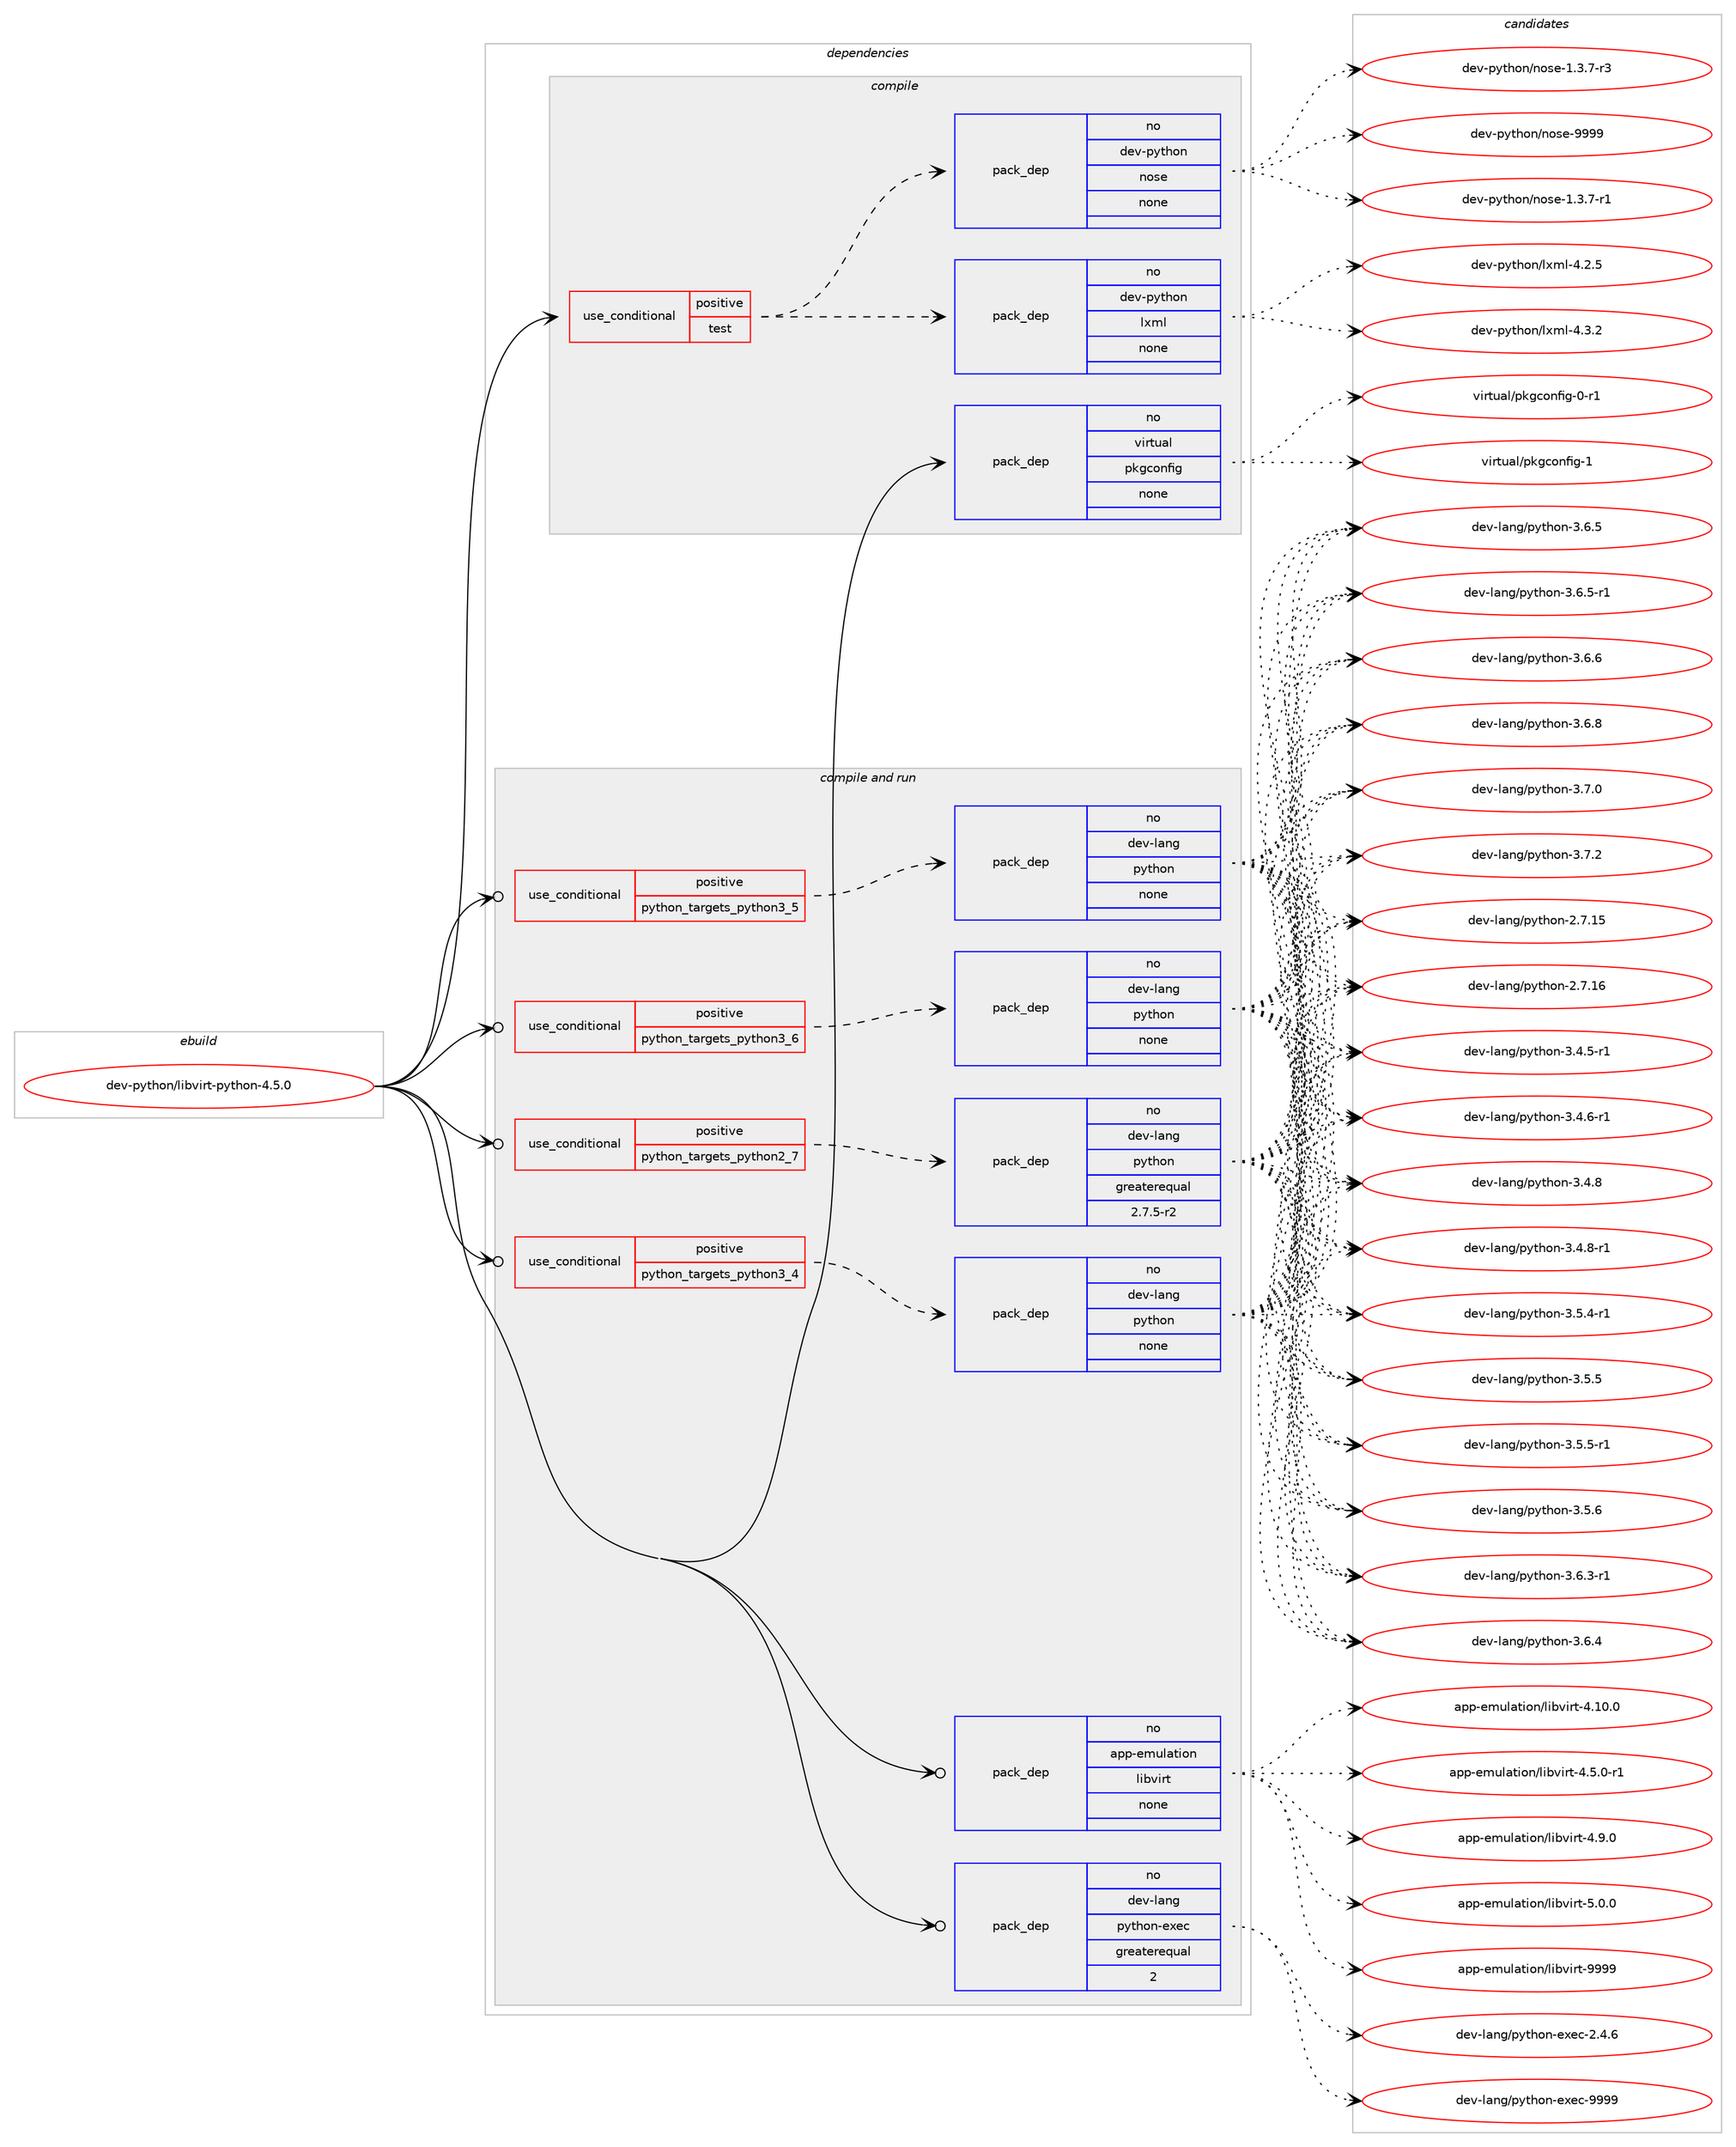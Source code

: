 digraph prolog {

# *************
# Graph options
# *************

newrank=true;
concentrate=true;
compound=true;
graph [rankdir=LR,fontname=Helvetica,fontsize=10,ranksep=1.5];#, ranksep=2.5, nodesep=0.2];
edge  [arrowhead=vee];
node  [fontname=Helvetica,fontsize=10];

# **********
# The ebuild
# **********

subgraph cluster_leftcol {
color=gray;
rank=same;
label=<<i>ebuild</i>>;
id [label="dev-python/libvirt-python-4.5.0", color=red, width=4, href="../dev-python/libvirt-python-4.5.0.svg"];
}

# ****************
# The dependencies
# ****************

subgraph cluster_midcol {
color=gray;
label=<<i>dependencies</i>>;
subgraph cluster_compile {
fillcolor="#eeeeee";
style=filled;
label=<<i>compile</i>>;
subgraph cond376871 {
dependency1417102 [label=<<TABLE BORDER="0" CELLBORDER="1" CELLSPACING="0" CELLPADDING="4"><TR><TD ROWSPAN="3" CELLPADDING="10">use_conditional</TD></TR><TR><TD>positive</TD></TR><TR><TD>test</TD></TR></TABLE>>, shape=none, color=red];
subgraph pack1016958 {
dependency1417103 [label=<<TABLE BORDER="0" CELLBORDER="1" CELLSPACING="0" CELLPADDING="4" WIDTH="220"><TR><TD ROWSPAN="6" CELLPADDING="30">pack_dep</TD></TR><TR><TD WIDTH="110">no</TD></TR><TR><TD>dev-python</TD></TR><TR><TD>lxml</TD></TR><TR><TD>none</TD></TR><TR><TD></TD></TR></TABLE>>, shape=none, color=blue];
}
dependency1417102:e -> dependency1417103:w [weight=20,style="dashed",arrowhead="vee"];
subgraph pack1016959 {
dependency1417104 [label=<<TABLE BORDER="0" CELLBORDER="1" CELLSPACING="0" CELLPADDING="4" WIDTH="220"><TR><TD ROWSPAN="6" CELLPADDING="30">pack_dep</TD></TR><TR><TD WIDTH="110">no</TD></TR><TR><TD>dev-python</TD></TR><TR><TD>nose</TD></TR><TR><TD>none</TD></TR><TR><TD></TD></TR></TABLE>>, shape=none, color=blue];
}
dependency1417102:e -> dependency1417104:w [weight=20,style="dashed",arrowhead="vee"];
}
id:e -> dependency1417102:w [weight=20,style="solid",arrowhead="vee"];
subgraph pack1016960 {
dependency1417105 [label=<<TABLE BORDER="0" CELLBORDER="1" CELLSPACING="0" CELLPADDING="4" WIDTH="220"><TR><TD ROWSPAN="6" CELLPADDING="30">pack_dep</TD></TR><TR><TD WIDTH="110">no</TD></TR><TR><TD>virtual</TD></TR><TR><TD>pkgconfig</TD></TR><TR><TD>none</TD></TR><TR><TD></TD></TR></TABLE>>, shape=none, color=blue];
}
id:e -> dependency1417105:w [weight=20,style="solid",arrowhead="vee"];
}
subgraph cluster_compileandrun {
fillcolor="#eeeeee";
style=filled;
label=<<i>compile and run</i>>;
subgraph cond376872 {
dependency1417106 [label=<<TABLE BORDER="0" CELLBORDER="1" CELLSPACING="0" CELLPADDING="4"><TR><TD ROWSPAN="3" CELLPADDING="10">use_conditional</TD></TR><TR><TD>positive</TD></TR><TR><TD>python_targets_python2_7</TD></TR></TABLE>>, shape=none, color=red];
subgraph pack1016961 {
dependency1417107 [label=<<TABLE BORDER="0" CELLBORDER="1" CELLSPACING="0" CELLPADDING="4" WIDTH="220"><TR><TD ROWSPAN="6" CELLPADDING="30">pack_dep</TD></TR><TR><TD WIDTH="110">no</TD></TR><TR><TD>dev-lang</TD></TR><TR><TD>python</TD></TR><TR><TD>greaterequal</TD></TR><TR><TD>2.7.5-r2</TD></TR></TABLE>>, shape=none, color=blue];
}
dependency1417106:e -> dependency1417107:w [weight=20,style="dashed",arrowhead="vee"];
}
id:e -> dependency1417106:w [weight=20,style="solid",arrowhead="odotvee"];
subgraph cond376873 {
dependency1417108 [label=<<TABLE BORDER="0" CELLBORDER="1" CELLSPACING="0" CELLPADDING="4"><TR><TD ROWSPAN="3" CELLPADDING="10">use_conditional</TD></TR><TR><TD>positive</TD></TR><TR><TD>python_targets_python3_4</TD></TR></TABLE>>, shape=none, color=red];
subgraph pack1016962 {
dependency1417109 [label=<<TABLE BORDER="0" CELLBORDER="1" CELLSPACING="0" CELLPADDING="4" WIDTH="220"><TR><TD ROWSPAN="6" CELLPADDING="30">pack_dep</TD></TR><TR><TD WIDTH="110">no</TD></TR><TR><TD>dev-lang</TD></TR><TR><TD>python</TD></TR><TR><TD>none</TD></TR><TR><TD></TD></TR></TABLE>>, shape=none, color=blue];
}
dependency1417108:e -> dependency1417109:w [weight=20,style="dashed",arrowhead="vee"];
}
id:e -> dependency1417108:w [weight=20,style="solid",arrowhead="odotvee"];
subgraph cond376874 {
dependency1417110 [label=<<TABLE BORDER="0" CELLBORDER="1" CELLSPACING="0" CELLPADDING="4"><TR><TD ROWSPAN="3" CELLPADDING="10">use_conditional</TD></TR><TR><TD>positive</TD></TR><TR><TD>python_targets_python3_5</TD></TR></TABLE>>, shape=none, color=red];
subgraph pack1016963 {
dependency1417111 [label=<<TABLE BORDER="0" CELLBORDER="1" CELLSPACING="0" CELLPADDING="4" WIDTH="220"><TR><TD ROWSPAN="6" CELLPADDING="30">pack_dep</TD></TR><TR><TD WIDTH="110">no</TD></TR><TR><TD>dev-lang</TD></TR><TR><TD>python</TD></TR><TR><TD>none</TD></TR><TR><TD></TD></TR></TABLE>>, shape=none, color=blue];
}
dependency1417110:e -> dependency1417111:w [weight=20,style="dashed",arrowhead="vee"];
}
id:e -> dependency1417110:w [weight=20,style="solid",arrowhead="odotvee"];
subgraph cond376875 {
dependency1417112 [label=<<TABLE BORDER="0" CELLBORDER="1" CELLSPACING="0" CELLPADDING="4"><TR><TD ROWSPAN="3" CELLPADDING="10">use_conditional</TD></TR><TR><TD>positive</TD></TR><TR><TD>python_targets_python3_6</TD></TR></TABLE>>, shape=none, color=red];
subgraph pack1016964 {
dependency1417113 [label=<<TABLE BORDER="0" CELLBORDER="1" CELLSPACING="0" CELLPADDING="4" WIDTH="220"><TR><TD ROWSPAN="6" CELLPADDING="30">pack_dep</TD></TR><TR><TD WIDTH="110">no</TD></TR><TR><TD>dev-lang</TD></TR><TR><TD>python</TD></TR><TR><TD>none</TD></TR><TR><TD></TD></TR></TABLE>>, shape=none, color=blue];
}
dependency1417112:e -> dependency1417113:w [weight=20,style="dashed",arrowhead="vee"];
}
id:e -> dependency1417112:w [weight=20,style="solid",arrowhead="odotvee"];
subgraph pack1016965 {
dependency1417114 [label=<<TABLE BORDER="0" CELLBORDER="1" CELLSPACING="0" CELLPADDING="4" WIDTH="220"><TR><TD ROWSPAN="6" CELLPADDING="30">pack_dep</TD></TR><TR><TD WIDTH="110">no</TD></TR><TR><TD>app-emulation</TD></TR><TR><TD>libvirt</TD></TR><TR><TD>none</TD></TR><TR><TD></TD></TR></TABLE>>, shape=none, color=blue];
}
id:e -> dependency1417114:w [weight=20,style="solid",arrowhead="odotvee"];
subgraph pack1016966 {
dependency1417115 [label=<<TABLE BORDER="0" CELLBORDER="1" CELLSPACING="0" CELLPADDING="4" WIDTH="220"><TR><TD ROWSPAN="6" CELLPADDING="30">pack_dep</TD></TR><TR><TD WIDTH="110">no</TD></TR><TR><TD>dev-lang</TD></TR><TR><TD>python-exec</TD></TR><TR><TD>greaterequal</TD></TR><TR><TD>2</TD></TR></TABLE>>, shape=none, color=blue];
}
id:e -> dependency1417115:w [weight=20,style="solid",arrowhead="odotvee"];
}
subgraph cluster_run {
fillcolor="#eeeeee";
style=filled;
label=<<i>run</i>>;
}
}

# **************
# The candidates
# **************

subgraph cluster_choices {
rank=same;
color=gray;
label=<<i>candidates</i>>;

subgraph choice1016958 {
color=black;
nodesep=1;
choice1001011184511212111610411111047108120109108455246504653 [label="dev-python/lxml-4.2.5", color=red, width=4,href="../dev-python/lxml-4.2.5.svg"];
choice1001011184511212111610411111047108120109108455246514650 [label="dev-python/lxml-4.3.2", color=red, width=4,href="../dev-python/lxml-4.3.2.svg"];
dependency1417103:e -> choice1001011184511212111610411111047108120109108455246504653:w [style=dotted,weight="100"];
dependency1417103:e -> choice1001011184511212111610411111047108120109108455246514650:w [style=dotted,weight="100"];
}
subgraph choice1016959 {
color=black;
nodesep=1;
choice10010111845112121116104111110471101111151014549465146554511449 [label="dev-python/nose-1.3.7-r1", color=red, width=4,href="../dev-python/nose-1.3.7-r1.svg"];
choice10010111845112121116104111110471101111151014549465146554511451 [label="dev-python/nose-1.3.7-r3", color=red, width=4,href="../dev-python/nose-1.3.7-r3.svg"];
choice10010111845112121116104111110471101111151014557575757 [label="dev-python/nose-9999", color=red, width=4,href="../dev-python/nose-9999.svg"];
dependency1417104:e -> choice10010111845112121116104111110471101111151014549465146554511449:w [style=dotted,weight="100"];
dependency1417104:e -> choice10010111845112121116104111110471101111151014549465146554511451:w [style=dotted,weight="100"];
dependency1417104:e -> choice10010111845112121116104111110471101111151014557575757:w [style=dotted,weight="100"];
}
subgraph choice1016960 {
color=black;
nodesep=1;
choice11810511411611797108471121071039911111010210510345484511449 [label="virtual/pkgconfig-0-r1", color=red, width=4,href="../virtual/pkgconfig-0-r1.svg"];
choice1181051141161179710847112107103991111101021051034549 [label="virtual/pkgconfig-1", color=red, width=4,href="../virtual/pkgconfig-1.svg"];
dependency1417105:e -> choice11810511411611797108471121071039911111010210510345484511449:w [style=dotted,weight="100"];
dependency1417105:e -> choice1181051141161179710847112107103991111101021051034549:w [style=dotted,weight="100"];
}
subgraph choice1016961 {
color=black;
nodesep=1;
choice10010111845108971101034711212111610411111045504655464953 [label="dev-lang/python-2.7.15", color=red, width=4,href="../dev-lang/python-2.7.15.svg"];
choice10010111845108971101034711212111610411111045504655464954 [label="dev-lang/python-2.7.16", color=red, width=4,href="../dev-lang/python-2.7.16.svg"];
choice1001011184510897110103471121211161041111104551465246534511449 [label="dev-lang/python-3.4.5-r1", color=red, width=4,href="../dev-lang/python-3.4.5-r1.svg"];
choice1001011184510897110103471121211161041111104551465246544511449 [label="dev-lang/python-3.4.6-r1", color=red, width=4,href="../dev-lang/python-3.4.6-r1.svg"];
choice100101118451089711010347112121116104111110455146524656 [label="dev-lang/python-3.4.8", color=red, width=4,href="../dev-lang/python-3.4.8.svg"];
choice1001011184510897110103471121211161041111104551465246564511449 [label="dev-lang/python-3.4.8-r1", color=red, width=4,href="../dev-lang/python-3.4.8-r1.svg"];
choice1001011184510897110103471121211161041111104551465346524511449 [label="dev-lang/python-3.5.4-r1", color=red, width=4,href="../dev-lang/python-3.5.4-r1.svg"];
choice100101118451089711010347112121116104111110455146534653 [label="dev-lang/python-3.5.5", color=red, width=4,href="../dev-lang/python-3.5.5.svg"];
choice1001011184510897110103471121211161041111104551465346534511449 [label="dev-lang/python-3.5.5-r1", color=red, width=4,href="../dev-lang/python-3.5.5-r1.svg"];
choice100101118451089711010347112121116104111110455146534654 [label="dev-lang/python-3.5.6", color=red, width=4,href="../dev-lang/python-3.5.6.svg"];
choice1001011184510897110103471121211161041111104551465446514511449 [label="dev-lang/python-3.6.3-r1", color=red, width=4,href="../dev-lang/python-3.6.3-r1.svg"];
choice100101118451089711010347112121116104111110455146544652 [label="dev-lang/python-3.6.4", color=red, width=4,href="../dev-lang/python-3.6.4.svg"];
choice100101118451089711010347112121116104111110455146544653 [label="dev-lang/python-3.6.5", color=red, width=4,href="../dev-lang/python-3.6.5.svg"];
choice1001011184510897110103471121211161041111104551465446534511449 [label="dev-lang/python-3.6.5-r1", color=red, width=4,href="../dev-lang/python-3.6.5-r1.svg"];
choice100101118451089711010347112121116104111110455146544654 [label="dev-lang/python-3.6.6", color=red, width=4,href="../dev-lang/python-3.6.6.svg"];
choice100101118451089711010347112121116104111110455146544656 [label="dev-lang/python-3.6.8", color=red, width=4,href="../dev-lang/python-3.6.8.svg"];
choice100101118451089711010347112121116104111110455146554648 [label="dev-lang/python-3.7.0", color=red, width=4,href="../dev-lang/python-3.7.0.svg"];
choice100101118451089711010347112121116104111110455146554650 [label="dev-lang/python-3.7.2", color=red, width=4,href="../dev-lang/python-3.7.2.svg"];
dependency1417107:e -> choice10010111845108971101034711212111610411111045504655464953:w [style=dotted,weight="100"];
dependency1417107:e -> choice10010111845108971101034711212111610411111045504655464954:w [style=dotted,weight="100"];
dependency1417107:e -> choice1001011184510897110103471121211161041111104551465246534511449:w [style=dotted,weight="100"];
dependency1417107:e -> choice1001011184510897110103471121211161041111104551465246544511449:w [style=dotted,weight="100"];
dependency1417107:e -> choice100101118451089711010347112121116104111110455146524656:w [style=dotted,weight="100"];
dependency1417107:e -> choice1001011184510897110103471121211161041111104551465246564511449:w [style=dotted,weight="100"];
dependency1417107:e -> choice1001011184510897110103471121211161041111104551465346524511449:w [style=dotted,weight="100"];
dependency1417107:e -> choice100101118451089711010347112121116104111110455146534653:w [style=dotted,weight="100"];
dependency1417107:e -> choice1001011184510897110103471121211161041111104551465346534511449:w [style=dotted,weight="100"];
dependency1417107:e -> choice100101118451089711010347112121116104111110455146534654:w [style=dotted,weight="100"];
dependency1417107:e -> choice1001011184510897110103471121211161041111104551465446514511449:w [style=dotted,weight="100"];
dependency1417107:e -> choice100101118451089711010347112121116104111110455146544652:w [style=dotted,weight="100"];
dependency1417107:e -> choice100101118451089711010347112121116104111110455146544653:w [style=dotted,weight="100"];
dependency1417107:e -> choice1001011184510897110103471121211161041111104551465446534511449:w [style=dotted,weight="100"];
dependency1417107:e -> choice100101118451089711010347112121116104111110455146544654:w [style=dotted,weight="100"];
dependency1417107:e -> choice100101118451089711010347112121116104111110455146544656:w [style=dotted,weight="100"];
dependency1417107:e -> choice100101118451089711010347112121116104111110455146554648:w [style=dotted,weight="100"];
dependency1417107:e -> choice100101118451089711010347112121116104111110455146554650:w [style=dotted,weight="100"];
}
subgraph choice1016962 {
color=black;
nodesep=1;
choice10010111845108971101034711212111610411111045504655464953 [label="dev-lang/python-2.7.15", color=red, width=4,href="../dev-lang/python-2.7.15.svg"];
choice10010111845108971101034711212111610411111045504655464954 [label="dev-lang/python-2.7.16", color=red, width=4,href="../dev-lang/python-2.7.16.svg"];
choice1001011184510897110103471121211161041111104551465246534511449 [label="dev-lang/python-3.4.5-r1", color=red, width=4,href="../dev-lang/python-3.4.5-r1.svg"];
choice1001011184510897110103471121211161041111104551465246544511449 [label="dev-lang/python-3.4.6-r1", color=red, width=4,href="../dev-lang/python-3.4.6-r1.svg"];
choice100101118451089711010347112121116104111110455146524656 [label="dev-lang/python-3.4.8", color=red, width=4,href="../dev-lang/python-3.4.8.svg"];
choice1001011184510897110103471121211161041111104551465246564511449 [label="dev-lang/python-3.4.8-r1", color=red, width=4,href="../dev-lang/python-3.4.8-r1.svg"];
choice1001011184510897110103471121211161041111104551465346524511449 [label="dev-lang/python-3.5.4-r1", color=red, width=4,href="../dev-lang/python-3.5.4-r1.svg"];
choice100101118451089711010347112121116104111110455146534653 [label="dev-lang/python-3.5.5", color=red, width=4,href="../dev-lang/python-3.5.5.svg"];
choice1001011184510897110103471121211161041111104551465346534511449 [label="dev-lang/python-3.5.5-r1", color=red, width=4,href="../dev-lang/python-3.5.5-r1.svg"];
choice100101118451089711010347112121116104111110455146534654 [label="dev-lang/python-3.5.6", color=red, width=4,href="../dev-lang/python-3.5.6.svg"];
choice1001011184510897110103471121211161041111104551465446514511449 [label="dev-lang/python-3.6.3-r1", color=red, width=4,href="../dev-lang/python-3.6.3-r1.svg"];
choice100101118451089711010347112121116104111110455146544652 [label="dev-lang/python-3.6.4", color=red, width=4,href="../dev-lang/python-3.6.4.svg"];
choice100101118451089711010347112121116104111110455146544653 [label="dev-lang/python-3.6.5", color=red, width=4,href="../dev-lang/python-3.6.5.svg"];
choice1001011184510897110103471121211161041111104551465446534511449 [label="dev-lang/python-3.6.5-r1", color=red, width=4,href="../dev-lang/python-3.6.5-r1.svg"];
choice100101118451089711010347112121116104111110455146544654 [label="dev-lang/python-3.6.6", color=red, width=4,href="../dev-lang/python-3.6.6.svg"];
choice100101118451089711010347112121116104111110455146544656 [label="dev-lang/python-3.6.8", color=red, width=4,href="../dev-lang/python-3.6.8.svg"];
choice100101118451089711010347112121116104111110455146554648 [label="dev-lang/python-3.7.0", color=red, width=4,href="../dev-lang/python-3.7.0.svg"];
choice100101118451089711010347112121116104111110455146554650 [label="dev-lang/python-3.7.2", color=red, width=4,href="../dev-lang/python-3.7.2.svg"];
dependency1417109:e -> choice10010111845108971101034711212111610411111045504655464953:w [style=dotted,weight="100"];
dependency1417109:e -> choice10010111845108971101034711212111610411111045504655464954:w [style=dotted,weight="100"];
dependency1417109:e -> choice1001011184510897110103471121211161041111104551465246534511449:w [style=dotted,weight="100"];
dependency1417109:e -> choice1001011184510897110103471121211161041111104551465246544511449:w [style=dotted,weight="100"];
dependency1417109:e -> choice100101118451089711010347112121116104111110455146524656:w [style=dotted,weight="100"];
dependency1417109:e -> choice1001011184510897110103471121211161041111104551465246564511449:w [style=dotted,weight="100"];
dependency1417109:e -> choice1001011184510897110103471121211161041111104551465346524511449:w [style=dotted,weight="100"];
dependency1417109:e -> choice100101118451089711010347112121116104111110455146534653:w [style=dotted,weight="100"];
dependency1417109:e -> choice1001011184510897110103471121211161041111104551465346534511449:w [style=dotted,weight="100"];
dependency1417109:e -> choice100101118451089711010347112121116104111110455146534654:w [style=dotted,weight="100"];
dependency1417109:e -> choice1001011184510897110103471121211161041111104551465446514511449:w [style=dotted,weight="100"];
dependency1417109:e -> choice100101118451089711010347112121116104111110455146544652:w [style=dotted,weight="100"];
dependency1417109:e -> choice100101118451089711010347112121116104111110455146544653:w [style=dotted,weight="100"];
dependency1417109:e -> choice1001011184510897110103471121211161041111104551465446534511449:w [style=dotted,weight="100"];
dependency1417109:e -> choice100101118451089711010347112121116104111110455146544654:w [style=dotted,weight="100"];
dependency1417109:e -> choice100101118451089711010347112121116104111110455146544656:w [style=dotted,weight="100"];
dependency1417109:e -> choice100101118451089711010347112121116104111110455146554648:w [style=dotted,weight="100"];
dependency1417109:e -> choice100101118451089711010347112121116104111110455146554650:w [style=dotted,weight="100"];
}
subgraph choice1016963 {
color=black;
nodesep=1;
choice10010111845108971101034711212111610411111045504655464953 [label="dev-lang/python-2.7.15", color=red, width=4,href="../dev-lang/python-2.7.15.svg"];
choice10010111845108971101034711212111610411111045504655464954 [label="dev-lang/python-2.7.16", color=red, width=4,href="../dev-lang/python-2.7.16.svg"];
choice1001011184510897110103471121211161041111104551465246534511449 [label="dev-lang/python-3.4.5-r1", color=red, width=4,href="../dev-lang/python-3.4.5-r1.svg"];
choice1001011184510897110103471121211161041111104551465246544511449 [label="dev-lang/python-3.4.6-r1", color=red, width=4,href="../dev-lang/python-3.4.6-r1.svg"];
choice100101118451089711010347112121116104111110455146524656 [label="dev-lang/python-3.4.8", color=red, width=4,href="../dev-lang/python-3.4.8.svg"];
choice1001011184510897110103471121211161041111104551465246564511449 [label="dev-lang/python-3.4.8-r1", color=red, width=4,href="../dev-lang/python-3.4.8-r1.svg"];
choice1001011184510897110103471121211161041111104551465346524511449 [label="dev-lang/python-3.5.4-r1", color=red, width=4,href="../dev-lang/python-3.5.4-r1.svg"];
choice100101118451089711010347112121116104111110455146534653 [label="dev-lang/python-3.5.5", color=red, width=4,href="../dev-lang/python-3.5.5.svg"];
choice1001011184510897110103471121211161041111104551465346534511449 [label="dev-lang/python-3.5.5-r1", color=red, width=4,href="../dev-lang/python-3.5.5-r1.svg"];
choice100101118451089711010347112121116104111110455146534654 [label="dev-lang/python-3.5.6", color=red, width=4,href="../dev-lang/python-3.5.6.svg"];
choice1001011184510897110103471121211161041111104551465446514511449 [label="dev-lang/python-3.6.3-r1", color=red, width=4,href="../dev-lang/python-3.6.3-r1.svg"];
choice100101118451089711010347112121116104111110455146544652 [label="dev-lang/python-3.6.4", color=red, width=4,href="../dev-lang/python-3.6.4.svg"];
choice100101118451089711010347112121116104111110455146544653 [label="dev-lang/python-3.6.5", color=red, width=4,href="../dev-lang/python-3.6.5.svg"];
choice1001011184510897110103471121211161041111104551465446534511449 [label="dev-lang/python-3.6.5-r1", color=red, width=4,href="../dev-lang/python-3.6.5-r1.svg"];
choice100101118451089711010347112121116104111110455146544654 [label="dev-lang/python-3.6.6", color=red, width=4,href="../dev-lang/python-3.6.6.svg"];
choice100101118451089711010347112121116104111110455146544656 [label="dev-lang/python-3.6.8", color=red, width=4,href="../dev-lang/python-3.6.8.svg"];
choice100101118451089711010347112121116104111110455146554648 [label="dev-lang/python-3.7.0", color=red, width=4,href="../dev-lang/python-3.7.0.svg"];
choice100101118451089711010347112121116104111110455146554650 [label="dev-lang/python-3.7.2", color=red, width=4,href="../dev-lang/python-3.7.2.svg"];
dependency1417111:e -> choice10010111845108971101034711212111610411111045504655464953:w [style=dotted,weight="100"];
dependency1417111:e -> choice10010111845108971101034711212111610411111045504655464954:w [style=dotted,weight="100"];
dependency1417111:e -> choice1001011184510897110103471121211161041111104551465246534511449:w [style=dotted,weight="100"];
dependency1417111:e -> choice1001011184510897110103471121211161041111104551465246544511449:w [style=dotted,weight="100"];
dependency1417111:e -> choice100101118451089711010347112121116104111110455146524656:w [style=dotted,weight="100"];
dependency1417111:e -> choice1001011184510897110103471121211161041111104551465246564511449:w [style=dotted,weight="100"];
dependency1417111:e -> choice1001011184510897110103471121211161041111104551465346524511449:w [style=dotted,weight="100"];
dependency1417111:e -> choice100101118451089711010347112121116104111110455146534653:w [style=dotted,weight="100"];
dependency1417111:e -> choice1001011184510897110103471121211161041111104551465346534511449:w [style=dotted,weight="100"];
dependency1417111:e -> choice100101118451089711010347112121116104111110455146534654:w [style=dotted,weight="100"];
dependency1417111:e -> choice1001011184510897110103471121211161041111104551465446514511449:w [style=dotted,weight="100"];
dependency1417111:e -> choice100101118451089711010347112121116104111110455146544652:w [style=dotted,weight="100"];
dependency1417111:e -> choice100101118451089711010347112121116104111110455146544653:w [style=dotted,weight="100"];
dependency1417111:e -> choice1001011184510897110103471121211161041111104551465446534511449:w [style=dotted,weight="100"];
dependency1417111:e -> choice100101118451089711010347112121116104111110455146544654:w [style=dotted,weight="100"];
dependency1417111:e -> choice100101118451089711010347112121116104111110455146544656:w [style=dotted,weight="100"];
dependency1417111:e -> choice100101118451089711010347112121116104111110455146554648:w [style=dotted,weight="100"];
dependency1417111:e -> choice100101118451089711010347112121116104111110455146554650:w [style=dotted,weight="100"];
}
subgraph choice1016964 {
color=black;
nodesep=1;
choice10010111845108971101034711212111610411111045504655464953 [label="dev-lang/python-2.7.15", color=red, width=4,href="../dev-lang/python-2.7.15.svg"];
choice10010111845108971101034711212111610411111045504655464954 [label="dev-lang/python-2.7.16", color=red, width=4,href="../dev-lang/python-2.7.16.svg"];
choice1001011184510897110103471121211161041111104551465246534511449 [label="dev-lang/python-3.4.5-r1", color=red, width=4,href="../dev-lang/python-3.4.5-r1.svg"];
choice1001011184510897110103471121211161041111104551465246544511449 [label="dev-lang/python-3.4.6-r1", color=red, width=4,href="../dev-lang/python-3.4.6-r1.svg"];
choice100101118451089711010347112121116104111110455146524656 [label="dev-lang/python-3.4.8", color=red, width=4,href="../dev-lang/python-3.4.8.svg"];
choice1001011184510897110103471121211161041111104551465246564511449 [label="dev-lang/python-3.4.8-r1", color=red, width=4,href="../dev-lang/python-3.4.8-r1.svg"];
choice1001011184510897110103471121211161041111104551465346524511449 [label="dev-lang/python-3.5.4-r1", color=red, width=4,href="../dev-lang/python-3.5.4-r1.svg"];
choice100101118451089711010347112121116104111110455146534653 [label="dev-lang/python-3.5.5", color=red, width=4,href="../dev-lang/python-3.5.5.svg"];
choice1001011184510897110103471121211161041111104551465346534511449 [label="dev-lang/python-3.5.5-r1", color=red, width=4,href="../dev-lang/python-3.5.5-r1.svg"];
choice100101118451089711010347112121116104111110455146534654 [label="dev-lang/python-3.5.6", color=red, width=4,href="../dev-lang/python-3.5.6.svg"];
choice1001011184510897110103471121211161041111104551465446514511449 [label="dev-lang/python-3.6.3-r1", color=red, width=4,href="../dev-lang/python-3.6.3-r1.svg"];
choice100101118451089711010347112121116104111110455146544652 [label="dev-lang/python-3.6.4", color=red, width=4,href="../dev-lang/python-3.6.4.svg"];
choice100101118451089711010347112121116104111110455146544653 [label="dev-lang/python-3.6.5", color=red, width=4,href="../dev-lang/python-3.6.5.svg"];
choice1001011184510897110103471121211161041111104551465446534511449 [label="dev-lang/python-3.6.5-r1", color=red, width=4,href="../dev-lang/python-3.6.5-r1.svg"];
choice100101118451089711010347112121116104111110455146544654 [label="dev-lang/python-3.6.6", color=red, width=4,href="../dev-lang/python-3.6.6.svg"];
choice100101118451089711010347112121116104111110455146544656 [label="dev-lang/python-3.6.8", color=red, width=4,href="../dev-lang/python-3.6.8.svg"];
choice100101118451089711010347112121116104111110455146554648 [label="dev-lang/python-3.7.0", color=red, width=4,href="../dev-lang/python-3.7.0.svg"];
choice100101118451089711010347112121116104111110455146554650 [label="dev-lang/python-3.7.2", color=red, width=4,href="../dev-lang/python-3.7.2.svg"];
dependency1417113:e -> choice10010111845108971101034711212111610411111045504655464953:w [style=dotted,weight="100"];
dependency1417113:e -> choice10010111845108971101034711212111610411111045504655464954:w [style=dotted,weight="100"];
dependency1417113:e -> choice1001011184510897110103471121211161041111104551465246534511449:w [style=dotted,weight="100"];
dependency1417113:e -> choice1001011184510897110103471121211161041111104551465246544511449:w [style=dotted,weight="100"];
dependency1417113:e -> choice100101118451089711010347112121116104111110455146524656:w [style=dotted,weight="100"];
dependency1417113:e -> choice1001011184510897110103471121211161041111104551465246564511449:w [style=dotted,weight="100"];
dependency1417113:e -> choice1001011184510897110103471121211161041111104551465346524511449:w [style=dotted,weight="100"];
dependency1417113:e -> choice100101118451089711010347112121116104111110455146534653:w [style=dotted,weight="100"];
dependency1417113:e -> choice1001011184510897110103471121211161041111104551465346534511449:w [style=dotted,weight="100"];
dependency1417113:e -> choice100101118451089711010347112121116104111110455146534654:w [style=dotted,weight="100"];
dependency1417113:e -> choice1001011184510897110103471121211161041111104551465446514511449:w [style=dotted,weight="100"];
dependency1417113:e -> choice100101118451089711010347112121116104111110455146544652:w [style=dotted,weight="100"];
dependency1417113:e -> choice100101118451089711010347112121116104111110455146544653:w [style=dotted,weight="100"];
dependency1417113:e -> choice1001011184510897110103471121211161041111104551465446534511449:w [style=dotted,weight="100"];
dependency1417113:e -> choice100101118451089711010347112121116104111110455146544654:w [style=dotted,weight="100"];
dependency1417113:e -> choice100101118451089711010347112121116104111110455146544656:w [style=dotted,weight="100"];
dependency1417113:e -> choice100101118451089711010347112121116104111110455146554648:w [style=dotted,weight="100"];
dependency1417113:e -> choice100101118451089711010347112121116104111110455146554650:w [style=dotted,weight="100"];
}
subgraph choice1016965 {
color=black;
nodesep=1;
choice971121124510110911710897116105111110471081059811810511411645524649484648 [label="app-emulation/libvirt-4.10.0", color=red, width=4,href="../app-emulation/libvirt-4.10.0.svg"];
choice97112112451011091171089711610511111047108105981181051141164552465346484511449 [label="app-emulation/libvirt-4.5.0-r1", color=red, width=4,href="../app-emulation/libvirt-4.5.0-r1.svg"];
choice9711211245101109117108971161051111104710810598118105114116455246574648 [label="app-emulation/libvirt-4.9.0", color=red, width=4,href="../app-emulation/libvirt-4.9.0.svg"];
choice9711211245101109117108971161051111104710810598118105114116455346484648 [label="app-emulation/libvirt-5.0.0", color=red, width=4,href="../app-emulation/libvirt-5.0.0.svg"];
choice97112112451011091171089711610511111047108105981181051141164557575757 [label="app-emulation/libvirt-9999", color=red, width=4,href="../app-emulation/libvirt-9999.svg"];
dependency1417114:e -> choice971121124510110911710897116105111110471081059811810511411645524649484648:w [style=dotted,weight="100"];
dependency1417114:e -> choice97112112451011091171089711610511111047108105981181051141164552465346484511449:w [style=dotted,weight="100"];
dependency1417114:e -> choice9711211245101109117108971161051111104710810598118105114116455246574648:w [style=dotted,weight="100"];
dependency1417114:e -> choice9711211245101109117108971161051111104710810598118105114116455346484648:w [style=dotted,weight="100"];
dependency1417114:e -> choice97112112451011091171089711610511111047108105981181051141164557575757:w [style=dotted,weight="100"];
}
subgraph choice1016966 {
color=black;
nodesep=1;
choice1001011184510897110103471121211161041111104510112010199455046524654 [label="dev-lang/python-exec-2.4.6", color=red, width=4,href="../dev-lang/python-exec-2.4.6.svg"];
choice10010111845108971101034711212111610411111045101120101994557575757 [label="dev-lang/python-exec-9999", color=red, width=4,href="../dev-lang/python-exec-9999.svg"];
dependency1417115:e -> choice1001011184510897110103471121211161041111104510112010199455046524654:w [style=dotted,weight="100"];
dependency1417115:e -> choice10010111845108971101034711212111610411111045101120101994557575757:w [style=dotted,weight="100"];
}
}

}
